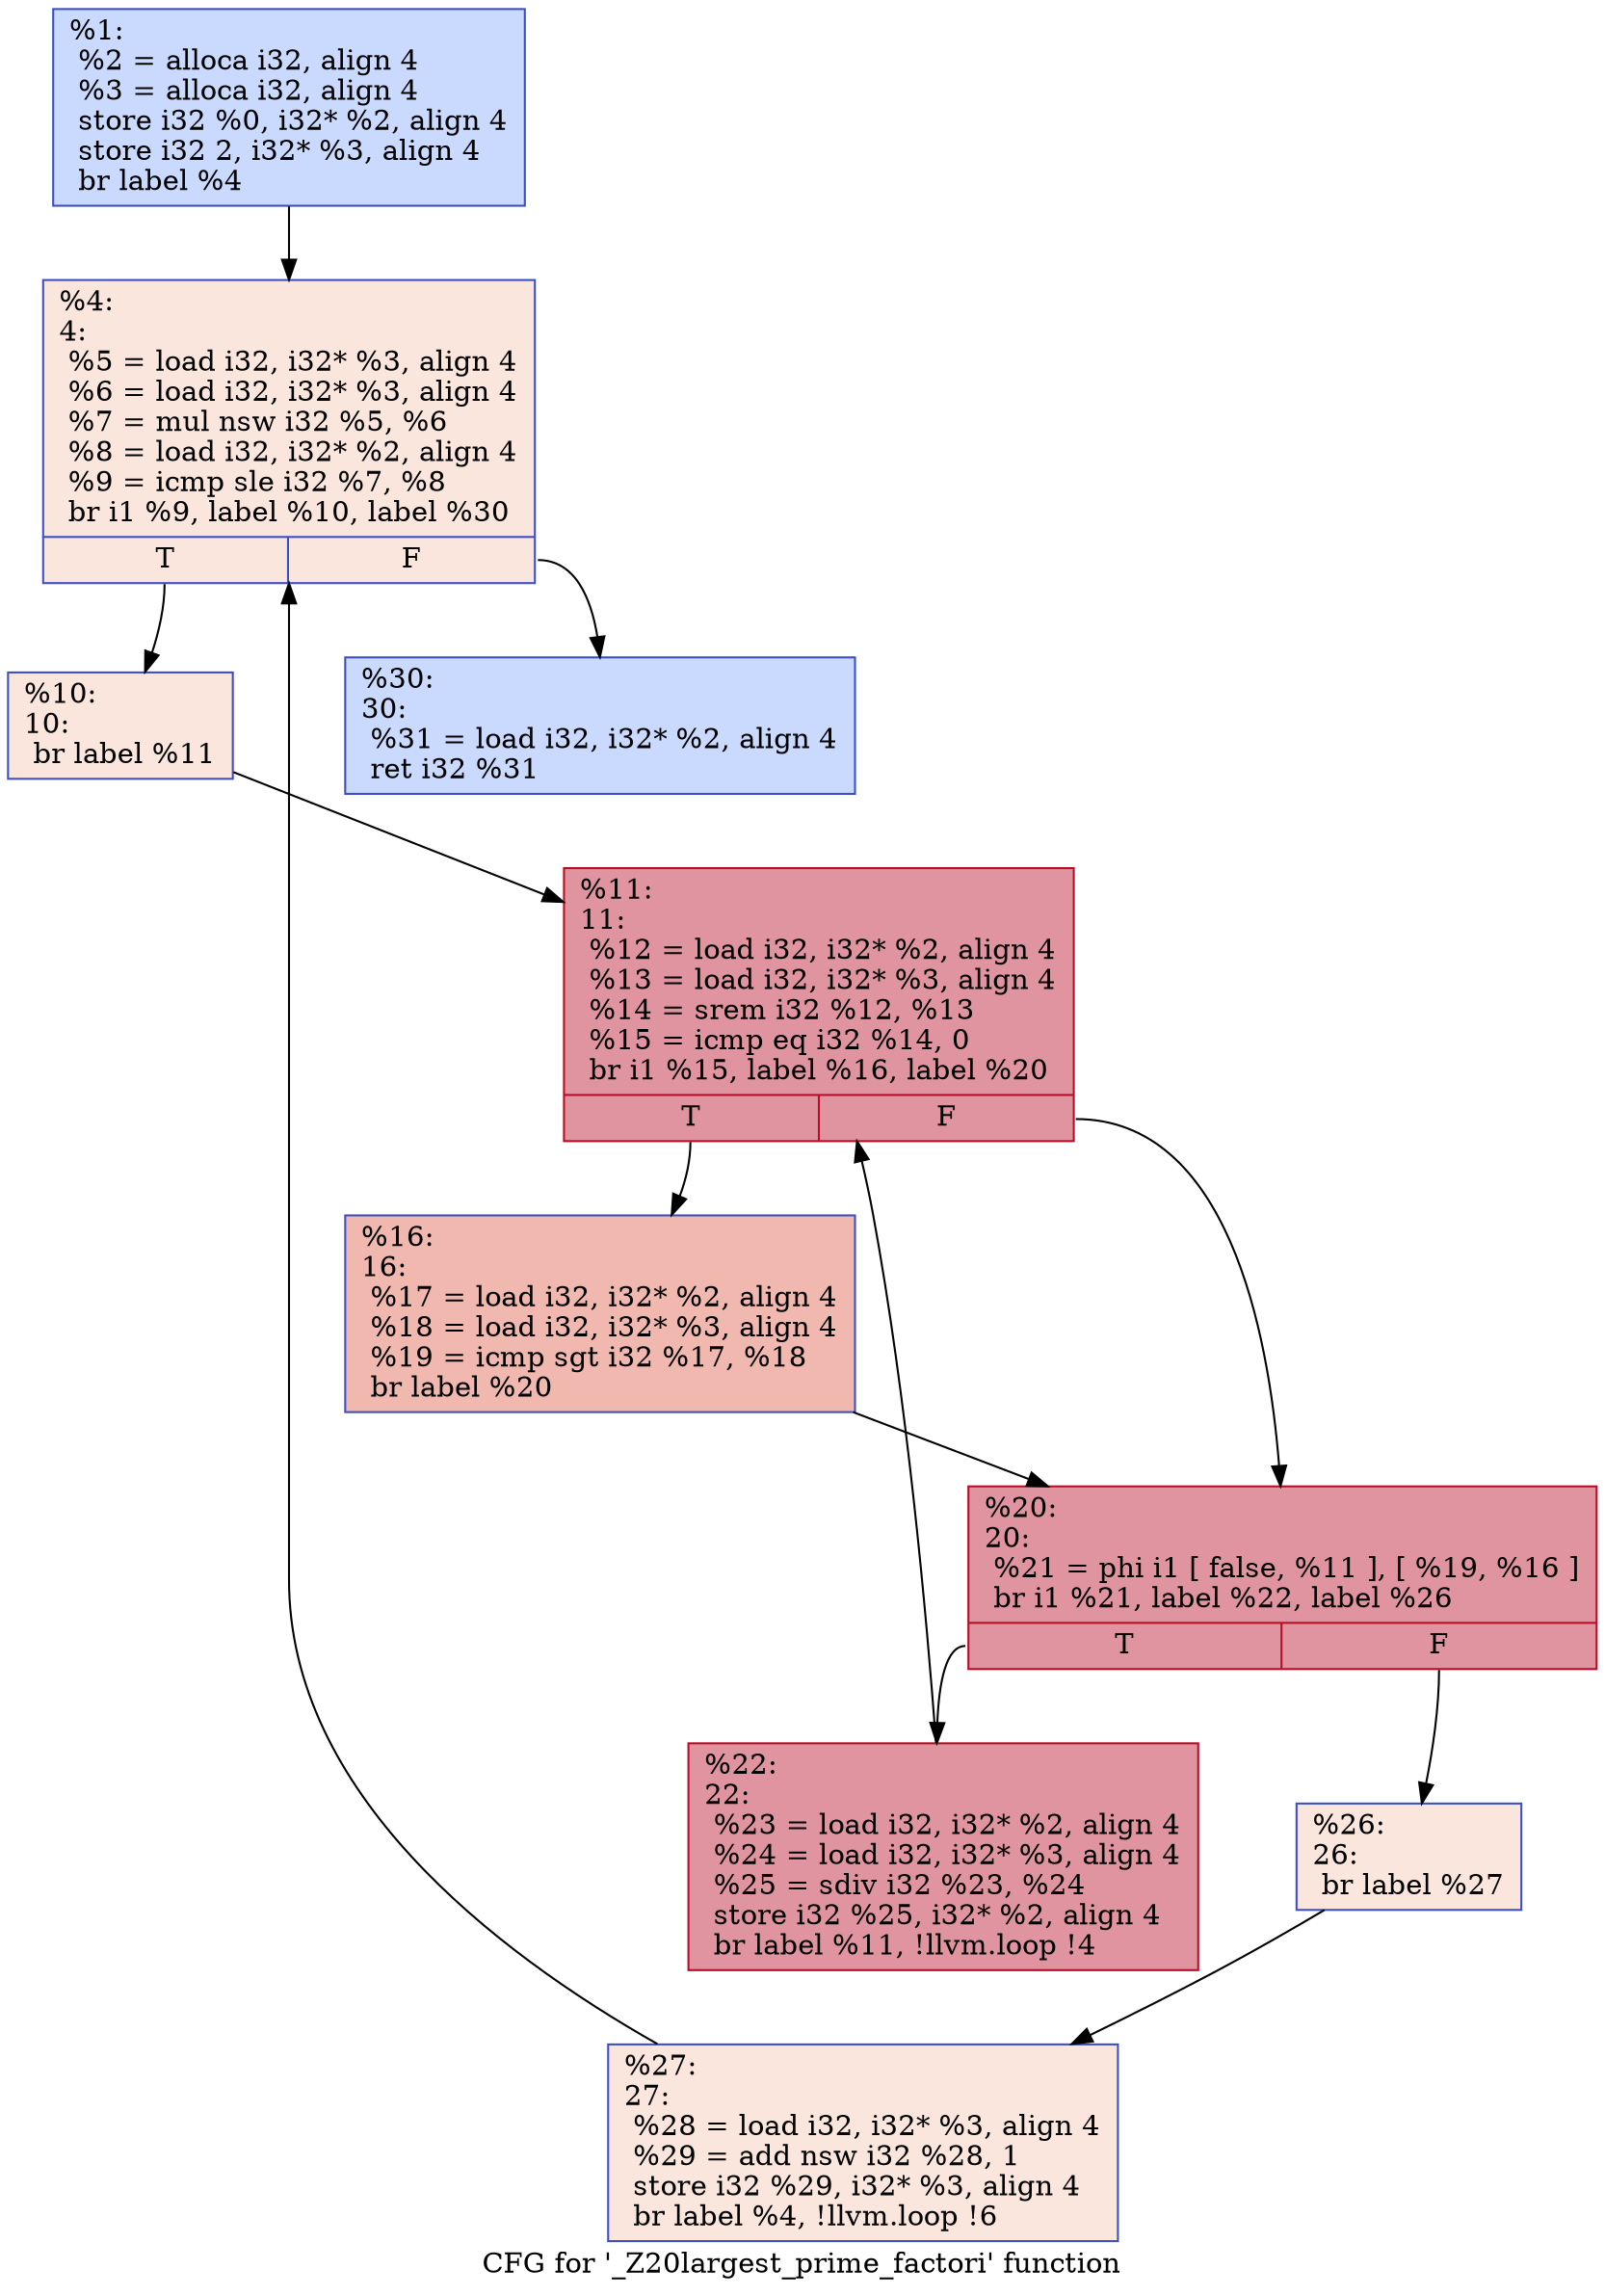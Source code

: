 digraph "CFG for '_Z20largest_prime_factori' function" {
	label="CFG for '_Z20largest_prime_factori' function";

	Node0x55619fe077b0 [shape=record,color="#3d50c3ff", style=filled, fillcolor="#88abfd70",label="{%1:\l  %2 = alloca i32, align 4\l  %3 = alloca i32, align 4\l  store i32 %0, i32* %2, align 4\l  store i32 2, i32* %3, align 4\l  br label %4\l}"];
	Node0x55619fe077b0 -> Node0x55619fe08070;
	Node0x55619fe08070 [shape=record,color="#3d50c3ff", style=filled, fillcolor="#f3c7b170",label="{%4:\l4:                                                \l  %5 = load i32, i32* %3, align 4\l  %6 = load i32, i32* %3, align 4\l  %7 = mul nsw i32 %5, %6\l  %8 = load i32, i32* %2, align 4\l  %9 = icmp sle i32 %7, %8\l  br i1 %9, label %10, label %30\l|{<s0>T|<s1>F}}"];
	Node0x55619fe08070:s0 -> Node0x55619fe08130;
	Node0x55619fe08070:s1 -> Node0x55619fe08480;
	Node0x55619fe08130 [shape=record,color="#3d50c3ff", style=filled, fillcolor="#f3c7b170",label="{%10:\l10:                                               \l  br label %11\l}"];
	Node0x55619fe08130 -> Node0x55619fe085c0;
	Node0x55619fe085c0 [shape=record,color="#b70d28ff", style=filled, fillcolor="#b70d2870",label="{%11:\l11:                                               \l  %12 = load i32, i32* %2, align 4\l  %13 = load i32, i32* %3, align 4\l  %14 = srem i32 %12, %13\l  %15 = icmp eq i32 %14, 0\l  br i1 %15, label %16, label %20\l|{<s0>T|<s1>F}}"];
	Node0x55619fe085c0:s0 -> Node0x55619fe08880;
	Node0x55619fe085c0:s1 -> Node0x55619fe088d0;
	Node0x55619fe08880 [shape=record,color="#3d50c3ff", style=filled, fillcolor="#dc5d4a70",label="{%16:\l16:                                               \l  %17 = load i32, i32* %2, align 4\l  %18 = load i32, i32* %3, align 4\l  %19 = icmp sgt i32 %17, %18\l  br label %20\l}"];
	Node0x55619fe08880 -> Node0x55619fe088d0;
	Node0x55619fe088d0 [shape=record,color="#b70d28ff", style=filled, fillcolor="#b70d2870",label="{%20:\l20:                                               \l  %21 = phi i1 [ false, %11 ], [ %19, %16 ]\l  br i1 %21, label %22, label %26\l|{<s0>T|<s1>F}}"];
	Node0x55619fe088d0:s0 -> Node0x55619fe08c40;
	Node0x55619fe088d0:s1 -> Node0x55619fe08c90;
	Node0x55619fe08c40 [shape=record,color="#b70d28ff", style=filled, fillcolor="#b70d2870",label="{%22:\l22:                                               \l  %23 = load i32, i32* %2, align 4\l  %24 = load i32, i32* %3, align 4\l  %25 = sdiv i32 %23, %24\l  store i32 %25, i32* %2, align 4\l  br label %11, !llvm.loop !4\l}"];
	Node0x55619fe08c40 -> Node0x55619fe085c0;
	Node0x55619fe08c90 [shape=record,color="#3d50c3ff", style=filled, fillcolor="#f3c7b170",label="{%26:\l26:                                               \l  br label %27\l}"];
	Node0x55619fe08c90 -> Node0x55619fe09ad0;
	Node0x55619fe09ad0 [shape=record,color="#3d50c3ff", style=filled, fillcolor="#f3c7b170",label="{%27:\l27:                                               \l  %28 = load i32, i32* %3, align 4\l  %29 = add nsw i32 %28, 1\l  store i32 %29, i32* %3, align 4\l  br label %4, !llvm.loop !6\l}"];
	Node0x55619fe09ad0 -> Node0x55619fe08070;
	Node0x55619fe08480 [shape=record,color="#3d50c3ff", style=filled, fillcolor="#88abfd70",label="{%30:\l30:                                               \l  %31 = load i32, i32* %2, align 4\l  ret i32 %31\l}"];
}
